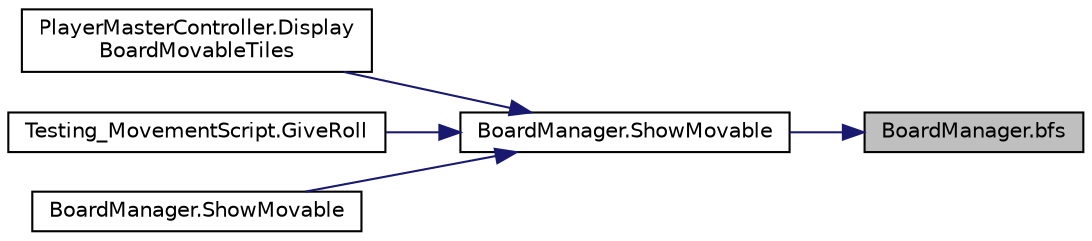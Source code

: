 digraph "BoardManager.bfs"
{
 // LATEX_PDF_SIZE
  edge [fontname="Helvetica",fontsize="10",labelfontname="Helvetica",labelfontsize="10"];
  node [fontname="Helvetica",fontsize="10",shape=record];
  rankdir="RL";
  Node1 [label="BoardManager.bfs",height=0.2,width=0.4,color="black", fillcolor="grey75", style="filled", fontcolor="black",tooltip="perform bfs search for the tiles"];
  Node1 -> Node2 [dir="back",color="midnightblue",fontsize="10",style="solid",fontname="Helvetica"];
  Node2 [label="BoardManager.ShowMovable",height=0.2,width=0.4,color="black", fillcolor="white", style="filled",URL="$class_board_manager.html#ad6679de327b4f4b736f06d0d549b72a0",tooltip="mark and showwhich tile the player can move to"];
  Node2 -> Node3 [dir="back",color="midnightblue",fontsize="10",style="solid",fontname="Helvetica"];
  Node3 [label="PlayerMasterController.Display\lBoardMovableTiles",height=0.2,width=0.4,color="black", fillcolor="white", style="filled",URL="$class_player_master_controller.html#ac150dd296b7ff1b7b5a856cbdf5af8bf",tooltip="calls the boardManager to display all the tiles that it can move to according to the range of it's mo..."];
  Node2 -> Node4 [dir="back",color="midnightblue",fontsize="10",style="solid",fontname="Helvetica"];
  Node4 [label="Testing_MovementScript.GiveRoll",height=0.2,width=0.4,color="black", fillcolor="white", style="filled",URL="$class_testing___movement_script.html#a8bd90f3857ba3610ef23e0a5d7e4879a",tooltip="give a select value for the player roll"];
  Node2 -> Node5 [dir="back",color="midnightblue",fontsize="10",style="solid",fontname="Helvetica"];
  Node5 [label="BoardManager.ShowMovable",height=0.2,width=0.4,color="black", fillcolor="white", style="filled",URL="$class_board_manager.html#a7607382dac3371733cee2f30a8ba6f25",tooltip=" "];
}
